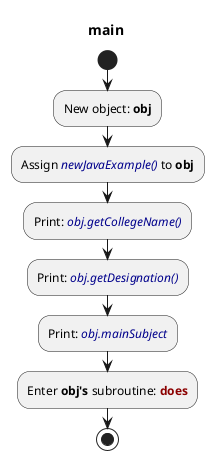 :New object: <b>mainSubject</b>;
:Assign <color:darkblue><i>"Physics"</i></color> to <b>mainSubject</b>;
@startuml
title main
start
:New object: <b>obj</b>;
:Assign <color:darkblue><i>newJavaExample()</i></color> to <b>obj</b>;
:Print: <color:darkblue><i>obj.getCollegeName()</i></color>;
:Print: <color:darkblue><i>obj.getDesignation()</i></color>;
:Print: <color:darkblue><i>obj.mainSubject</i></color>;
:Enter <b>obj's</b> subroutine: <color:darkred><b>does</b></color>;
stop
@enduml
